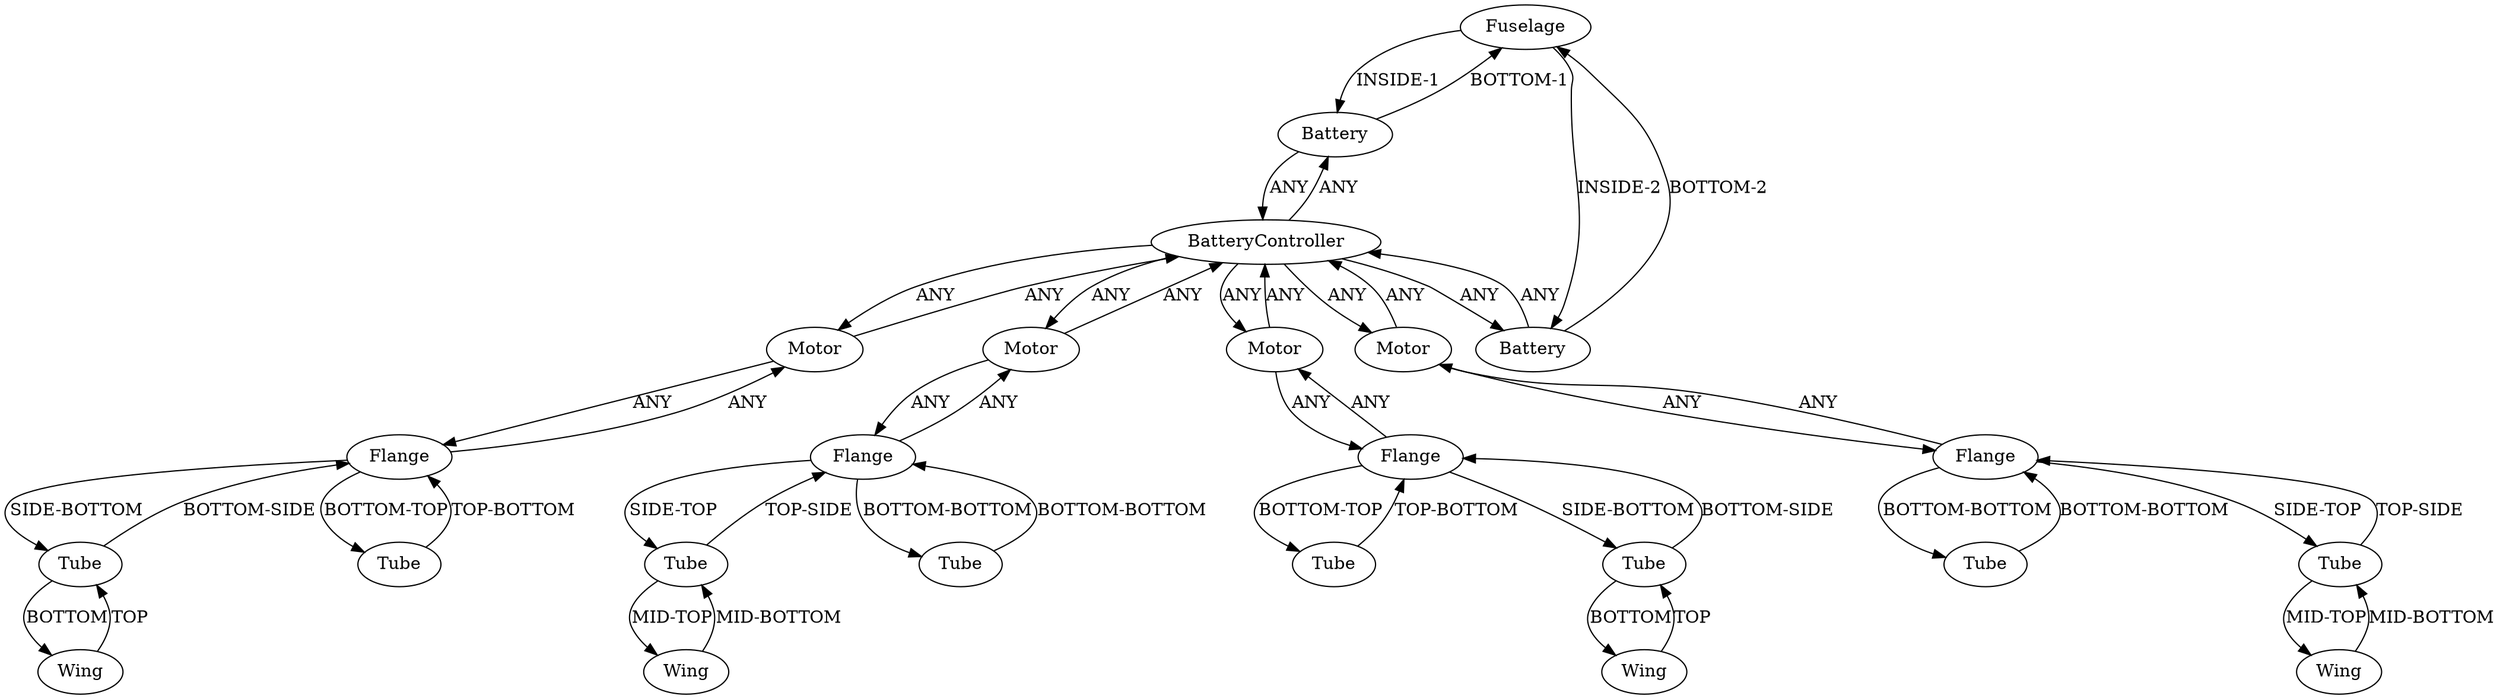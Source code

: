 /* Created by igraph 0.10.2 */
digraph {
  0 [
    instance=Fuselage_instance_1
    label=Fuselage
  ];
  1 [
    instance=Tube_instance_1
    label=Tube
  ];
  2 [
    instance=Tube_instance_2
    label=Tube
  ];
  3 [
    instance=Flange_instance_1
    label=Flange
  ];
  4 [
    instance=Tube_instance_4
    label=Tube
  ];
  5 [
    instance=Tube_instance_5
    label=Tube
  ];
  6 [
    instance=Wing_instance_1
    label=Wing
  ];
  7 [
    instance=Motor_instance_1
    label=Motor
  ];
  8 [
    instance=Flange_instance_2
    label=Flange
  ];
  9 [
    instance=Motor_instance_2
    label=Motor
  ];
  10 [
    instance=Wing_instance_3
    label=Wing
  ];
  11 [
    instance=Wing_instance_4
    label=Wing
  ];
  12 [
    instance=Motor_instance_3
    label=Motor
  ];
  13 [
    instance=Flange_instance_3
    label=Flange
  ];
  14 [
    instance=Flange_instance_4
    label=Flange
  ];
  15 [
    instance=Battery_instance_1
    label=Battery
  ];
  16 [
    instance=Battery_instance_2
    label=Battery
  ];
  17 [
    instance=Tube_instance_15
    label=Tube
  ];
  18 [
    instance=Tube_instance_16
    label=Tube
  ];
  19 [
    instance=Tube_instance_18
    label=Tube
  ];
  20 [
    instance=Tube_instance_19
    label=Tube
  ];
  21 [
    instance=Motor_instance_4
    label=Motor
  ];
  22 [
    instance=BatteryController_instance_1
    label=BatteryController
  ];
  23 [
    instance=Wing_instance_6
    label=Wing
  ];

  0 -> 15 [
    label="INSIDE-1"
  ];
  0 -> 16 [
    label="INSIDE-2"
  ];
  1 -> 6 [
    label=BOTTOM
  ];
  1 -> 14 [
    label="BOTTOM-SIDE"
  ];
  2 -> 13 [
    label="BOTTOM-BOTTOM"
  ];
  3 -> 4 [
    label="SIDE-TOP"
  ];
  3 -> 7 [
    label=ANY
  ];
  3 -> 18 [
    label="BOTTOM-BOTTOM"
  ];
  4 -> 3 [
    label="TOP-SIDE"
  ];
  4 -> 10 [
    label="MID-TOP"
  ];
  5 -> 11 [
    label="MID-TOP"
  ];
  5 -> 13 [
    label="TOP-SIDE"
  ];
  6 -> 1 [
    label=TOP
  ];
  7 -> 3 [
    label=ANY
  ];
  7 -> 22 [
    label=ANY
  ];
  8 -> 17 [
    label="BOTTOM-TOP"
  ];
  8 -> 19 [
    label="SIDE-BOTTOM"
  ];
  8 -> 21 [
    label=ANY
  ];
  9 -> 13 [
    label=ANY
  ];
  9 -> 22 [
    label=ANY
  ];
  10 -> 4 [
    label="MID-BOTTOM"
  ];
  11 -> 5 [
    label="MID-BOTTOM"
  ];
  12 -> 14 [
    label=ANY
  ];
  12 -> 22 [
    label=ANY
  ];
  13 -> 2 [
    label="BOTTOM-BOTTOM"
  ];
  13 -> 5 [
    label="SIDE-TOP"
  ];
  13 -> 9 [
    label=ANY
  ];
  14 -> 1 [
    label="SIDE-BOTTOM"
  ];
  14 -> 12 [
    label=ANY
  ];
  14 -> 20 [
    label="BOTTOM-TOP"
  ];
  15 -> 0 [
    label="BOTTOM-1"
  ];
  15 -> 22 [
    label=ANY
  ];
  16 -> 0 [
    label="BOTTOM-2"
  ];
  16 -> 22 [
    label=ANY
  ];
  17 -> 8 [
    label="TOP-BOTTOM"
  ];
  18 -> 3 [
    label="BOTTOM-BOTTOM"
  ];
  19 -> 8 [
    label="BOTTOM-SIDE"
  ];
  19 -> 23 [
    label=BOTTOM
  ];
  20 -> 14 [
    label="TOP-BOTTOM"
  ];
  21 -> 8 [
    label=ANY
  ];
  21 -> 22 [
    label=ANY
  ];
  22 -> 7 [
    label=ANY
  ];
  22 -> 9 [
    label=ANY
  ];
  22 -> 12 [
    label=ANY
  ];
  22 -> 15 [
    label=ANY
  ];
  22 -> 16 [
    label=ANY
  ];
  22 -> 21 [
    label=ANY
  ];
  23 -> 19 [
    label=TOP
  ];
}
